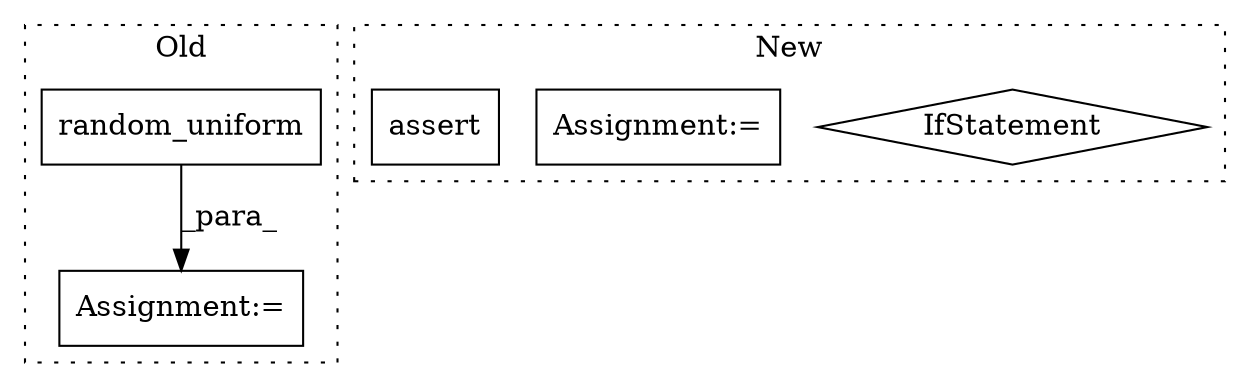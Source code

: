 digraph G {
subgraph cluster0 {
1 [label="random_uniform" a="32" s="12565,12589" l="15,1" shape="box"];
3 [label="Assignment:=" a="7" s="12553" l="1" shape="box"];
label = "Old";
style="dotted";
}
subgraph cluster1 {
2 [label="IfStatement" a="25" s="12701" l="39" shape="diamond"];
4 [label="Assignment:=" a="7" s="13619" l="56" shape="box"];
5 [label="assert" a="32" s="13206,13298" l="11,1" shape="box"];
label = "New";
style="dotted";
}
1 -> 3 [label="_para_"];
}